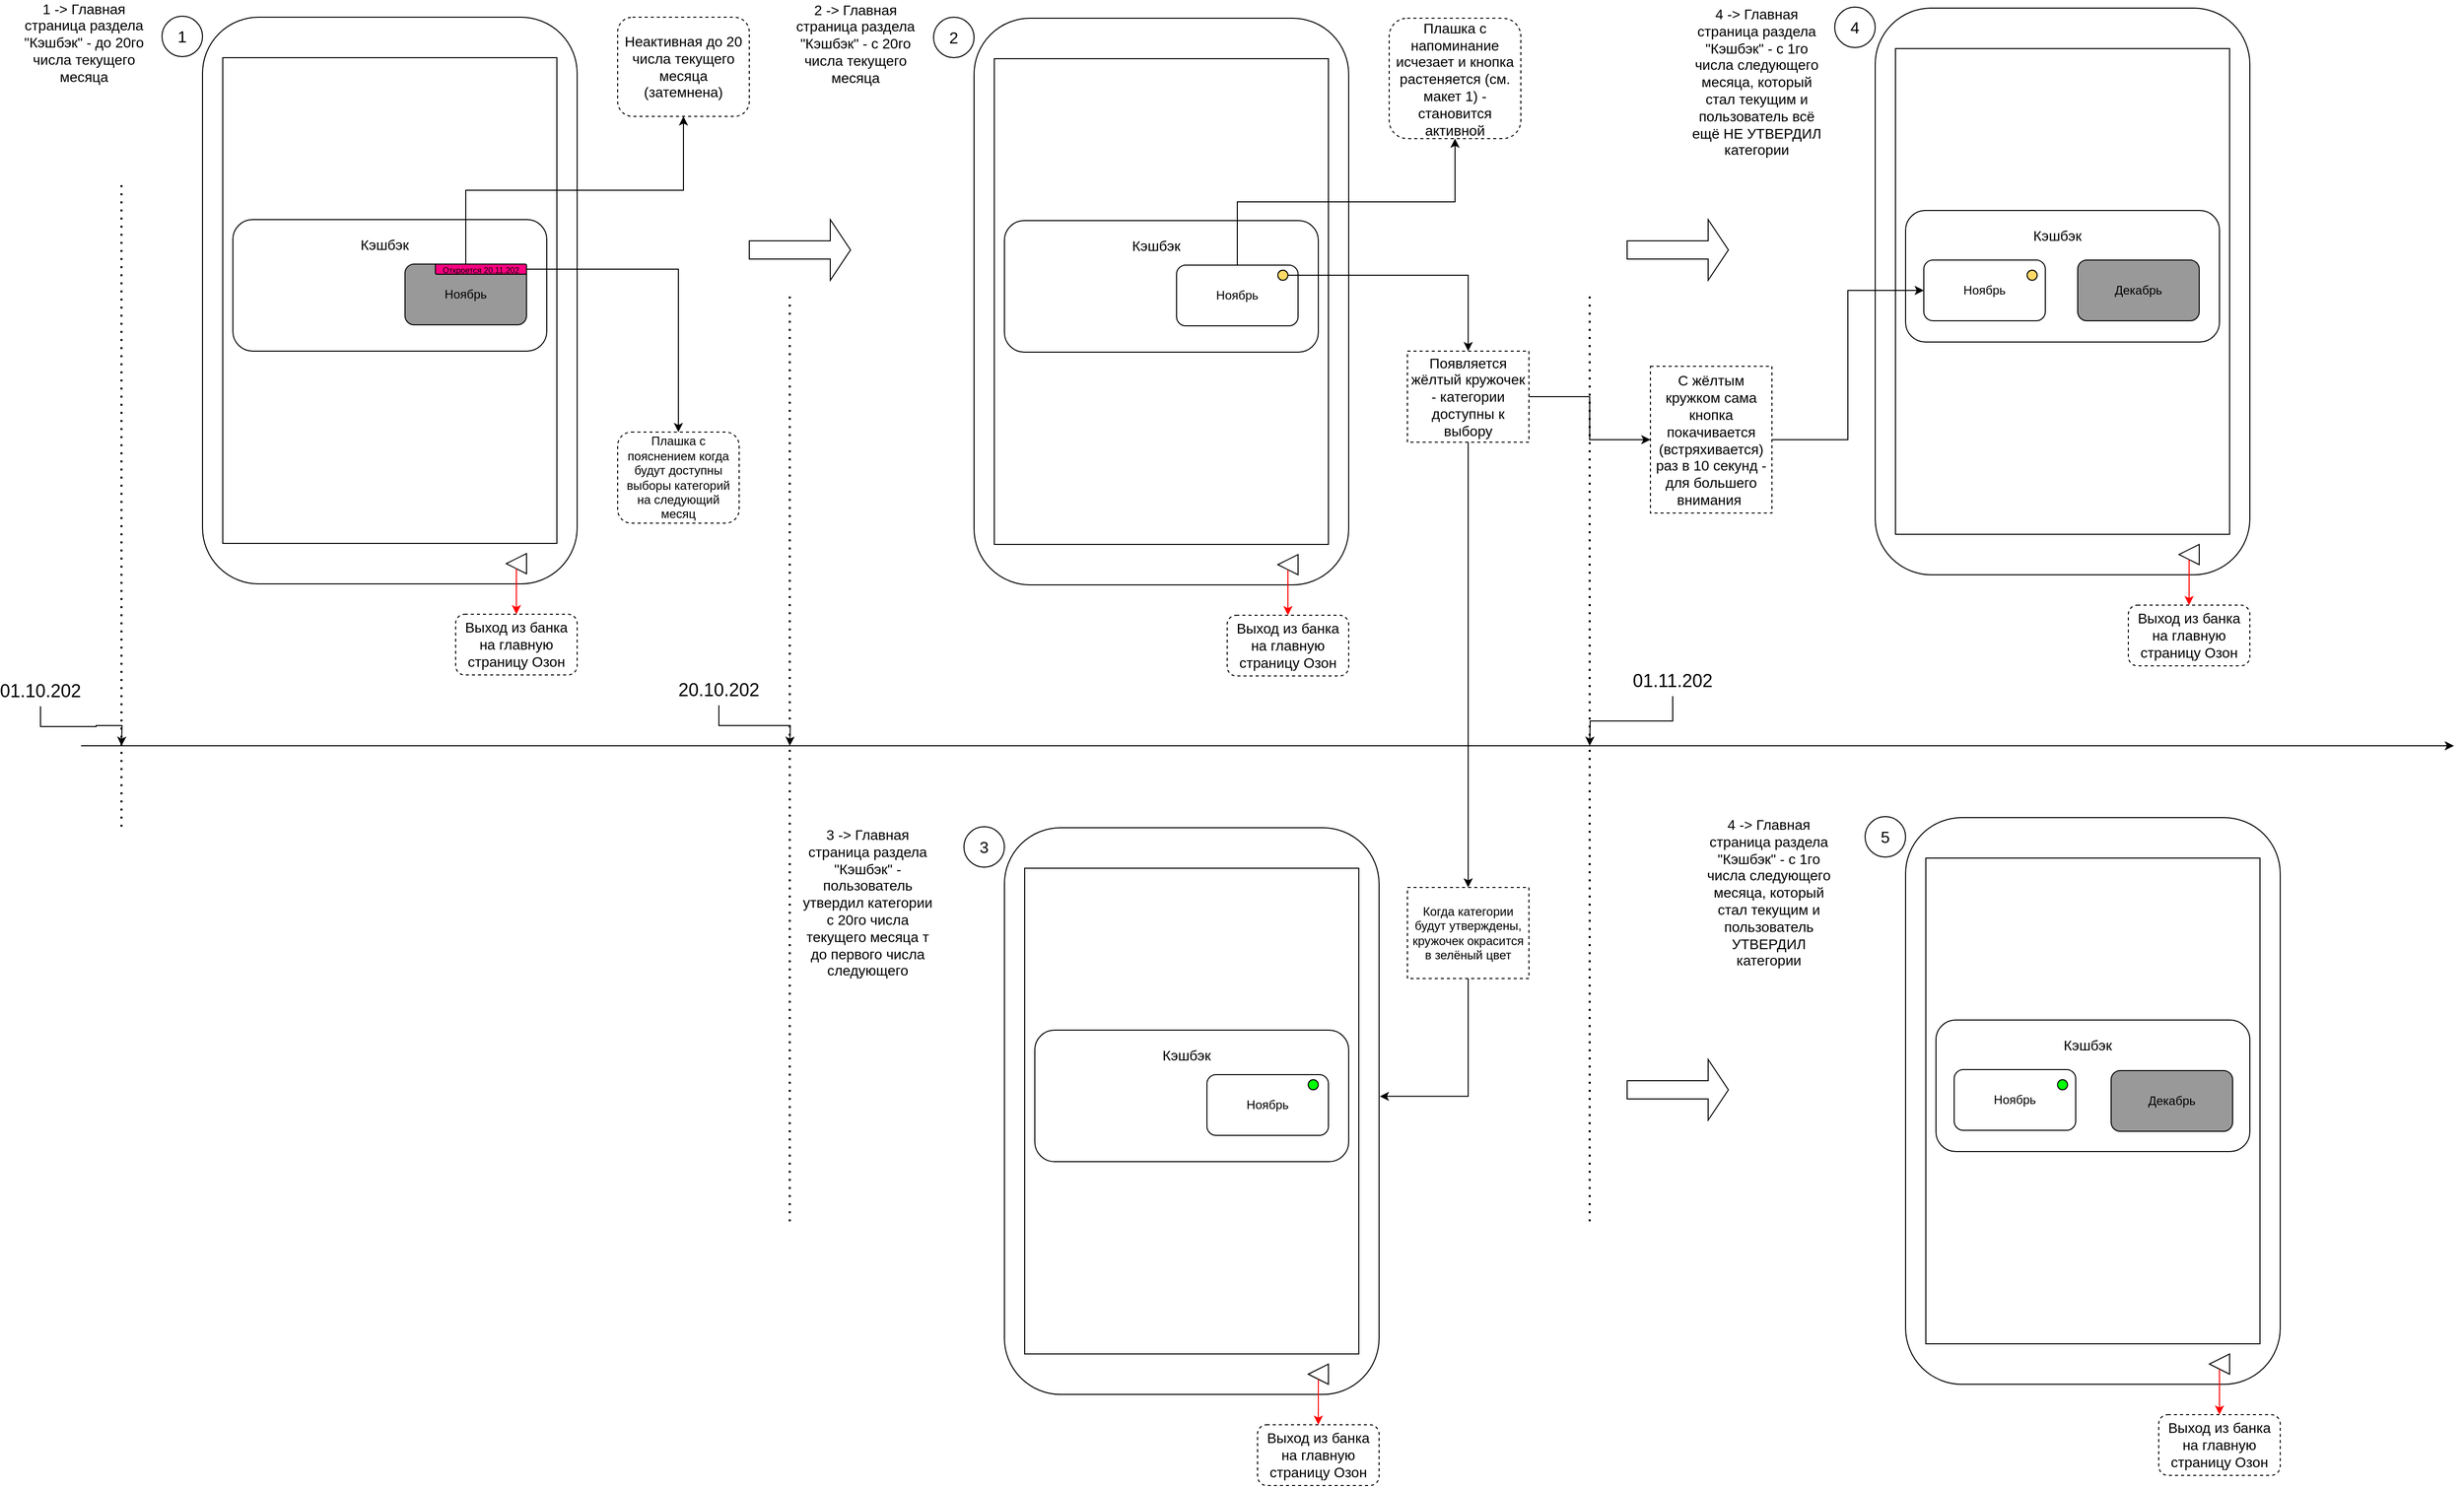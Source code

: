 <mxfile version="24.7.17">
  <diagram name="Page-1" id="li09qqb5fwVE3tS7wrpL">
    <mxGraphModel dx="1609" dy="982" grid="1" gridSize="10" guides="1" tooltips="1" connect="1" arrows="1" fold="1" page="1" pageScale="1" pageWidth="850" pageHeight="1100" math="0" shadow="0">
      <root>
        <mxCell id="0" />
        <mxCell id="1" parent="0" />
        <mxCell id="urL8BZHNpoyfXsBZfCev-18" value="" style="group" parent="1" vertex="1" connectable="0">
          <mxGeometry x="240" y="40" width="370" height="560" as="geometry" />
        </mxCell>
        <mxCell id="urL8BZHNpoyfXsBZfCev-15" value="" style="rounded=1;whiteSpace=wrap;html=1;" parent="urL8BZHNpoyfXsBZfCev-18" vertex="1">
          <mxGeometry width="370" height="560" as="geometry" />
        </mxCell>
        <mxCell id="urL8BZHNpoyfXsBZfCev-17" value="" style="rounded=0;whiteSpace=wrap;html=1;" parent="urL8BZHNpoyfXsBZfCev-18" vertex="1">
          <mxGeometry x="20" y="40" width="330" height="480" as="geometry" />
        </mxCell>
        <mxCell id="urL8BZHNpoyfXsBZfCev-19" value="" style="rounded=1;whiteSpace=wrap;html=1;" parent="urL8BZHNpoyfXsBZfCev-18" vertex="1">
          <mxGeometry x="30" y="200" width="310" height="130" as="geometry" />
        </mxCell>
        <mxCell id="urL8BZHNpoyfXsBZfCev-21" value="Ноябрь" style="rounded=1;whiteSpace=wrap;html=1;fillColor=#999999;" parent="urL8BZHNpoyfXsBZfCev-18" vertex="1">
          <mxGeometry x="200" y="244" width="120" height="60" as="geometry" />
        </mxCell>
        <mxCell id="urL8BZHNpoyfXsBZfCev-22" value="&lt;font style=&quot;font-size: 14px;&quot;&gt;Кэшбэк&lt;/font&gt;" style="text;html=1;align=center;verticalAlign=middle;whiteSpace=wrap;rounded=0;" parent="urL8BZHNpoyfXsBZfCev-18" vertex="1">
          <mxGeometry x="150" y="210" width="60" height="30" as="geometry" />
        </mxCell>
        <mxCell id="_k14NOsf7yQXFgDvM924-61" value="" style="triangle;whiteSpace=wrap;html=1;rotation=-180;" parent="urL8BZHNpoyfXsBZfCev-18" vertex="1">
          <mxGeometry x="300" y="530" width="20" height="20" as="geometry" />
        </mxCell>
        <mxCell id="OY-_izu9chUP1zv7eODz-16" value="&lt;font style=&quot;font-size: 8px;&quot;&gt;Откроется 20.11.202&lt;/font&gt;" style="rounded=1;whiteSpace=wrap;html=1;fillColor=#FF0080;" vertex="1" parent="urL8BZHNpoyfXsBZfCev-18">
          <mxGeometry x="230" y="244" width="90" height="10" as="geometry" />
        </mxCell>
        <mxCell id="_k14NOsf7yQXFgDvM924-3" value="&lt;font style=&quot;font-size: 14px;&quot;&gt;Неактивная до 20 числа текущего месяца (затемнена)&lt;/font&gt;" style="whiteSpace=wrap;html=1;rounded=1;dashed=1;" parent="1" vertex="1">
          <mxGeometry x="650" y="40" width="130" height="98" as="geometry" />
        </mxCell>
        <mxCell id="_k14NOsf7yQXFgDvM924-51" value="&lt;font size=&quot;3&quot;&gt;1&lt;/font&gt;" style="ellipse;whiteSpace=wrap;html=1;aspect=fixed;" parent="1" vertex="1">
          <mxGeometry x="200" y="39" width="40" height="40" as="geometry" />
        </mxCell>
        <mxCell id="_k14NOsf7yQXFgDvM924-62" value="&lt;font style=&quot;font-size: 14px;&quot;&gt;Выход из банка на главную страницу Озон&lt;/font&gt;" style="rounded=1;whiteSpace=wrap;html=1;dashed=1;" parent="1" vertex="1">
          <mxGeometry x="490" y="630" width="120" height="60" as="geometry" />
        </mxCell>
        <mxCell id="_k14NOsf7yQXFgDvM924-63" value="" style="edgeStyle=orthogonalEdgeStyle;rounded=0;orthogonalLoop=1;jettySize=auto;html=1;strokeColor=#FF0000;" parent="1" source="_k14NOsf7yQXFgDvM924-61" target="_k14NOsf7yQXFgDvM924-62" edge="1">
          <mxGeometry relative="1" as="geometry" />
        </mxCell>
        <mxCell id="N-lE7uRC2UTWvSIOL3Zv-2" value="&lt;font style=&quot;font-size: 14px;&quot;&gt;1 -&amp;gt; Главная страница раздела &quot;Кэшбэк&quot; - до 20го числа текущего месяца&lt;/font&gt;" style="text;html=1;align=center;verticalAlign=middle;whiteSpace=wrap;rounded=0;" parent="1" vertex="1">
          <mxGeometry x="58" y="40" width="130" height="50" as="geometry" />
        </mxCell>
        <mxCell id="-8ZC4G40E2ZAS9f_rzPk-12" style="edgeStyle=orthogonalEdgeStyle;rounded=0;orthogonalLoop=1;jettySize=auto;html=1;exitX=0.5;exitY=0;exitDx=0;exitDy=0;entryX=0.5;entryY=1;entryDx=0;entryDy=0;" parent="1" source="urL8BZHNpoyfXsBZfCev-21" target="_k14NOsf7yQXFgDvM924-3" edge="1">
          <mxGeometry relative="1" as="geometry" />
        </mxCell>
        <mxCell id="OY-_izu9chUP1zv7eODz-3" value="" style="group" vertex="1" connectable="0" parent="1">
          <mxGeometry x="1002" y="41" width="370" height="560" as="geometry" />
        </mxCell>
        <mxCell id="OY-_izu9chUP1zv7eODz-4" value="" style="rounded=1;whiteSpace=wrap;html=1;" vertex="1" parent="OY-_izu9chUP1zv7eODz-3">
          <mxGeometry width="370" height="560" as="geometry" />
        </mxCell>
        <mxCell id="OY-_izu9chUP1zv7eODz-5" value="" style="rounded=0;whiteSpace=wrap;html=1;" vertex="1" parent="OY-_izu9chUP1zv7eODz-3">
          <mxGeometry x="20" y="40" width="330" height="480" as="geometry" />
        </mxCell>
        <mxCell id="OY-_izu9chUP1zv7eODz-6" value="" style="rounded=1;whiteSpace=wrap;html=1;" vertex="1" parent="OY-_izu9chUP1zv7eODz-3">
          <mxGeometry x="30" y="200" width="310" height="130" as="geometry" />
        </mxCell>
        <mxCell id="OY-_izu9chUP1zv7eODz-7" value="Ноябрь" style="rounded=1;whiteSpace=wrap;html=1;" vertex="1" parent="OY-_izu9chUP1zv7eODz-3">
          <mxGeometry x="200" y="244" width="120" height="60" as="geometry" />
        </mxCell>
        <mxCell id="OY-_izu9chUP1zv7eODz-8" value="&lt;font style=&quot;font-size: 14px;&quot;&gt;Кэшбэк&lt;/font&gt;" style="text;html=1;align=center;verticalAlign=middle;whiteSpace=wrap;rounded=0;" vertex="1" parent="OY-_izu9chUP1zv7eODz-3">
          <mxGeometry x="150" y="210" width="60" height="30" as="geometry" />
        </mxCell>
        <mxCell id="OY-_izu9chUP1zv7eODz-9" value="" style="triangle;whiteSpace=wrap;html=1;rotation=-180;" vertex="1" parent="OY-_izu9chUP1zv7eODz-3">
          <mxGeometry x="300" y="530" width="20" height="20" as="geometry" />
        </mxCell>
        <mxCell id="OY-_izu9chUP1zv7eODz-21" value="" style="ellipse;whiteSpace=wrap;html=1;aspect=fixed;fillColor=#FFD966;" vertex="1" parent="OY-_izu9chUP1zv7eODz-3">
          <mxGeometry x="300" y="249" width="10" height="10" as="geometry" />
        </mxCell>
        <mxCell id="OY-_izu9chUP1zv7eODz-10" value="&lt;font style=&quot;font-size: 14px;&quot;&gt;Плашка с напоминание исчезает и кнопка растеняется (см. макет 1) - становится активной&lt;/font&gt;" style="whiteSpace=wrap;html=1;rounded=1;dashed=1;" vertex="1" parent="1">
          <mxGeometry x="1412" y="41" width="130" height="119" as="geometry" />
        </mxCell>
        <mxCell id="OY-_izu9chUP1zv7eODz-11" value="&lt;font size=&quot;3&quot;&gt;2&lt;/font&gt;" style="ellipse;whiteSpace=wrap;html=1;aspect=fixed;" vertex="1" parent="1">
          <mxGeometry x="962" y="40" width="40" height="40" as="geometry" />
        </mxCell>
        <mxCell id="OY-_izu9chUP1zv7eODz-12" value="&lt;font style=&quot;font-size: 14px;&quot;&gt;Выход из банка на главную страницу Озон&lt;/font&gt;" style="rounded=1;whiteSpace=wrap;html=1;dashed=1;" vertex="1" parent="1">
          <mxGeometry x="1252" y="631" width="120" height="60" as="geometry" />
        </mxCell>
        <mxCell id="OY-_izu9chUP1zv7eODz-13" value="" style="edgeStyle=orthogonalEdgeStyle;rounded=0;orthogonalLoop=1;jettySize=auto;html=1;strokeColor=#FF0000;" edge="1" parent="1" source="OY-_izu9chUP1zv7eODz-9" target="OY-_izu9chUP1zv7eODz-12">
          <mxGeometry relative="1" as="geometry" />
        </mxCell>
        <mxCell id="OY-_izu9chUP1zv7eODz-14" value="&lt;font style=&quot;font-size: 14px;&quot;&gt;2 -&amp;gt; Главная страница раздела &quot;Кэшбэк&quot; - с 20го числа текущего месяца&lt;/font&gt;" style="text;html=1;align=center;verticalAlign=middle;whiteSpace=wrap;rounded=0;" vertex="1" parent="1">
          <mxGeometry x="820" y="41" width="130" height="50" as="geometry" />
        </mxCell>
        <mxCell id="OY-_izu9chUP1zv7eODz-15" style="edgeStyle=orthogonalEdgeStyle;rounded=0;orthogonalLoop=1;jettySize=auto;html=1;exitX=0.5;exitY=0;exitDx=0;exitDy=0;entryX=0.5;entryY=1;entryDx=0;entryDy=0;" edge="1" parent="1" source="OY-_izu9chUP1zv7eODz-7" target="OY-_izu9chUP1zv7eODz-10">
          <mxGeometry relative="1" as="geometry" />
        </mxCell>
        <mxCell id="OY-_izu9chUP1zv7eODz-17" value="Плашка с пояснением когда будут доступны выборы категорий на следующий месяц" style="whiteSpace=wrap;html=1;fillColor=#FFFFFF;rounded=1;dashed=1;" vertex="1" parent="1">
          <mxGeometry x="650" y="450" width="120" height="90" as="geometry" />
        </mxCell>
        <mxCell id="OY-_izu9chUP1zv7eODz-18" value="" style="edgeStyle=orthogonalEdgeStyle;rounded=0;orthogonalLoop=1;jettySize=auto;html=1;" edge="1" parent="1" source="OY-_izu9chUP1zv7eODz-16" target="OY-_izu9chUP1zv7eODz-17">
          <mxGeometry relative="1" as="geometry" />
        </mxCell>
        <mxCell id="OY-_izu9chUP1zv7eODz-20" value="" style="shape=singleArrow;whiteSpace=wrap;html=1;" vertex="1" parent="1">
          <mxGeometry x="780" y="240" width="100" height="60" as="geometry" />
        </mxCell>
        <mxCell id="OY-_izu9chUP1zv7eODz-26" value="" style="edgeStyle=orthogonalEdgeStyle;rounded=0;orthogonalLoop=1;jettySize=auto;html=1;" edge="1" parent="1" source="OY-_izu9chUP1zv7eODz-22" target="OY-_izu9chUP1zv7eODz-25">
          <mxGeometry relative="1" as="geometry" />
        </mxCell>
        <mxCell id="OY-_izu9chUP1zv7eODz-91" value="" style="edgeStyle=orthogonalEdgeStyle;rounded=0;orthogonalLoop=1;jettySize=auto;html=1;" edge="1" parent="1" source="OY-_izu9chUP1zv7eODz-22" target="OY-_izu9chUP1zv7eODz-90">
          <mxGeometry relative="1" as="geometry" />
        </mxCell>
        <mxCell id="OY-_izu9chUP1zv7eODz-22" value="&lt;font style=&quot;font-size: 14px;&quot;&gt;Появляется жёлтый кружочек - категории доступ&lt;span style=&quot;background-color: initial;&quot;&gt;ны к выбору&lt;/span&gt;&lt;/font&gt;" style="whiteSpace=wrap;html=1;fillColor=#FFFFFF;dashed=1;" vertex="1" parent="1">
          <mxGeometry x="1430" y="370" width="120" height="90" as="geometry" />
        </mxCell>
        <mxCell id="OY-_izu9chUP1zv7eODz-23" value="" style="edgeStyle=orthogonalEdgeStyle;rounded=0;orthogonalLoop=1;jettySize=auto;html=1;" edge="1" parent="1" source="OY-_izu9chUP1zv7eODz-21" target="OY-_izu9chUP1zv7eODz-22">
          <mxGeometry relative="1" as="geometry" />
        </mxCell>
        <mxCell id="OY-_izu9chUP1zv7eODz-24" value="" style="shape=singleArrow;whiteSpace=wrap;html=1;" vertex="1" parent="1">
          <mxGeometry x="1647" y="240" width="100" height="60" as="geometry" />
        </mxCell>
        <mxCell id="OY-_izu9chUP1zv7eODz-25" value="Когда категории будут утверждены, кружочек окрасится в зелёный цвет" style="whiteSpace=wrap;html=1;fillColor=#FFFFFF;dashed=1;" vertex="1" parent="1">
          <mxGeometry x="1430" y="900" width="120" height="90" as="geometry" />
        </mxCell>
        <mxCell id="OY-_izu9chUP1zv7eODz-27" value="" style="group" vertex="1" connectable="0" parent="1">
          <mxGeometry x="1032" y="841" width="370" height="560" as="geometry" />
        </mxCell>
        <mxCell id="OY-_izu9chUP1zv7eODz-28" value="" style="rounded=1;whiteSpace=wrap;html=1;" vertex="1" parent="OY-_izu9chUP1zv7eODz-27">
          <mxGeometry width="370" height="560" as="geometry" />
        </mxCell>
        <mxCell id="OY-_izu9chUP1zv7eODz-29" value="" style="rounded=0;whiteSpace=wrap;html=1;" vertex="1" parent="OY-_izu9chUP1zv7eODz-27">
          <mxGeometry x="20" y="40" width="330" height="480" as="geometry" />
        </mxCell>
        <mxCell id="OY-_izu9chUP1zv7eODz-30" value="" style="rounded=1;whiteSpace=wrap;html=1;" vertex="1" parent="OY-_izu9chUP1zv7eODz-27">
          <mxGeometry x="30" y="200" width="310" height="130" as="geometry" />
        </mxCell>
        <mxCell id="OY-_izu9chUP1zv7eODz-31" value="Ноябрь" style="rounded=1;whiteSpace=wrap;html=1;" vertex="1" parent="OY-_izu9chUP1zv7eODz-27">
          <mxGeometry x="200" y="244" width="120" height="60" as="geometry" />
        </mxCell>
        <mxCell id="OY-_izu9chUP1zv7eODz-32" value="&lt;font style=&quot;font-size: 14px;&quot;&gt;Кэшбэк&lt;/font&gt;" style="text;html=1;align=center;verticalAlign=middle;whiteSpace=wrap;rounded=0;" vertex="1" parent="OY-_izu9chUP1zv7eODz-27">
          <mxGeometry x="150" y="210" width="60" height="30" as="geometry" />
        </mxCell>
        <mxCell id="OY-_izu9chUP1zv7eODz-33" value="" style="triangle;whiteSpace=wrap;html=1;rotation=-180;" vertex="1" parent="OY-_izu9chUP1zv7eODz-27">
          <mxGeometry x="300" y="530" width="20" height="20" as="geometry" />
        </mxCell>
        <mxCell id="OY-_izu9chUP1zv7eODz-34" value="" style="ellipse;whiteSpace=wrap;html=1;aspect=fixed;fillColor=#00FF00;" vertex="1" parent="OY-_izu9chUP1zv7eODz-27">
          <mxGeometry x="300" y="249" width="10" height="10" as="geometry" />
        </mxCell>
        <mxCell id="OY-_izu9chUP1zv7eODz-35" value="&lt;font size=&quot;3&quot;&gt;3&lt;/font&gt;" style="ellipse;whiteSpace=wrap;html=1;aspect=fixed;" vertex="1" parent="1">
          <mxGeometry x="992" y="840" width="40" height="40" as="geometry" />
        </mxCell>
        <mxCell id="OY-_izu9chUP1zv7eODz-36" value="&lt;font style=&quot;font-size: 14px;&quot;&gt;Выход из банка на главную страницу Озон&lt;/font&gt;" style="rounded=1;whiteSpace=wrap;html=1;dashed=1;" vertex="1" parent="1">
          <mxGeometry x="1282" y="1431" width="120" height="60" as="geometry" />
        </mxCell>
        <mxCell id="OY-_izu9chUP1zv7eODz-37" value="" style="edgeStyle=orthogonalEdgeStyle;rounded=0;orthogonalLoop=1;jettySize=auto;html=1;strokeColor=#FF0000;" edge="1" parent="1" source="OY-_izu9chUP1zv7eODz-33" target="OY-_izu9chUP1zv7eODz-36">
          <mxGeometry relative="1" as="geometry" />
        </mxCell>
        <mxCell id="OY-_izu9chUP1zv7eODz-38" value="&lt;font style=&quot;font-size: 14px;&quot;&gt;3 -&amp;gt; Главная страница раздела &quot;Кэшбэк&quot; - пользователь утвердил категории с 20го числа текущего месяца т до первого числа следующего&lt;/font&gt;" style="text;html=1;align=center;verticalAlign=middle;whiteSpace=wrap;rounded=0;" vertex="1" parent="1">
          <mxGeometry x="832" y="890" width="130" height="50" as="geometry" />
        </mxCell>
        <mxCell id="OY-_izu9chUP1zv7eODz-39" style="edgeStyle=orthogonalEdgeStyle;rounded=0;orthogonalLoop=1;jettySize=auto;html=1;exitX=0.5;exitY=1;exitDx=0;exitDy=0;entryX=1.002;entryY=0.474;entryDx=0;entryDy=0;entryPerimeter=0;" edge="1" parent="1" source="OY-_izu9chUP1zv7eODz-25" target="OY-_izu9chUP1zv7eODz-28">
          <mxGeometry relative="1" as="geometry" />
        </mxCell>
        <mxCell id="OY-_izu9chUP1zv7eODz-40" value="" style="shape=singleArrow;whiteSpace=wrap;html=1;" vertex="1" parent="1">
          <mxGeometry x="1647" y="1070" width="100" height="60" as="geometry" />
        </mxCell>
        <mxCell id="OY-_izu9chUP1zv7eODz-41" value="" style="group" vertex="1" connectable="0" parent="1">
          <mxGeometry x="1892" y="31" width="370" height="560" as="geometry" />
        </mxCell>
        <mxCell id="OY-_izu9chUP1zv7eODz-42" value="" style="rounded=1;whiteSpace=wrap;html=1;" vertex="1" parent="OY-_izu9chUP1zv7eODz-41">
          <mxGeometry width="370" height="560" as="geometry" />
        </mxCell>
        <mxCell id="OY-_izu9chUP1zv7eODz-43" value="" style="rounded=0;whiteSpace=wrap;html=1;" vertex="1" parent="OY-_izu9chUP1zv7eODz-41">
          <mxGeometry x="20" y="40" width="330" height="480" as="geometry" />
        </mxCell>
        <mxCell id="OY-_izu9chUP1zv7eODz-44" value="" style="rounded=1;whiteSpace=wrap;html=1;" vertex="1" parent="OY-_izu9chUP1zv7eODz-41">
          <mxGeometry x="30" y="200" width="310" height="130" as="geometry" />
        </mxCell>
        <mxCell id="OY-_izu9chUP1zv7eODz-45" value="Ноябрь" style="rounded=1;whiteSpace=wrap;html=1;" vertex="1" parent="OY-_izu9chUP1zv7eODz-41">
          <mxGeometry x="48" y="249" width="120" height="60" as="geometry" />
        </mxCell>
        <mxCell id="OY-_izu9chUP1zv7eODz-46" value="&lt;font style=&quot;font-size: 14px;&quot;&gt;Кэшбэк&lt;/font&gt;" style="text;html=1;align=center;verticalAlign=middle;whiteSpace=wrap;rounded=0;" vertex="1" parent="OY-_izu9chUP1zv7eODz-41">
          <mxGeometry x="150" y="210" width="60" height="30" as="geometry" />
        </mxCell>
        <mxCell id="OY-_izu9chUP1zv7eODz-47" value="" style="triangle;whiteSpace=wrap;html=1;rotation=-180;" vertex="1" parent="OY-_izu9chUP1zv7eODz-41">
          <mxGeometry x="300" y="530" width="20" height="20" as="geometry" />
        </mxCell>
        <mxCell id="OY-_izu9chUP1zv7eODz-48" value="" style="ellipse;whiteSpace=wrap;html=1;aspect=fixed;fillColor=#FFD966;" vertex="1" parent="OY-_izu9chUP1zv7eODz-41">
          <mxGeometry x="150" y="259" width="10" height="10" as="geometry" />
        </mxCell>
        <mxCell id="OY-_izu9chUP1zv7eODz-65" value="Декабрь" style="rounded=1;whiteSpace=wrap;html=1;fillColor=#999999;" vertex="1" parent="OY-_izu9chUP1zv7eODz-41">
          <mxGeometry x="200" y="249" width="120" height="60" as="geometry" />
        </mxCell>
        <mxCell id="OY-_izu9chUP1zv7eODz-49" value="&lt;font size=&quot;3&quot;&gt;4&lt;/font&gt;" style="ellipse;whiteSpace=wrap;html=1;aspect=fixed;" vertex="1" parent="1">
          <mxGeometry x="1852" y="30" width="40" height="40" as="geometry" />
        </mxCell>
        <mxCell id="OY-_izu9chUP1zv7eODz-50" value="&lt;font style=&quot;font-size: 14px;&quot;&gt;Выход из банка на главную страницу Озон&lt;/font&gt;" style="rounded=1;whiteSpace=wrap;html=1;dashed=1;" vertex="1" parent="1">
          <mxGeometry x="2142" y="621" width="120" height="60" as="geometry" />
        </mxCell>
        <mxCell id="OY-_izu9chUP1zv7eODz-51" value="" style="edgeStyle=orthogonalEdgeStyle;rounded=0;orthogonalLoop=1;jettySize=auto;html=1;strokeColor=#FF0000;" edge="1" parent="1" source="OY-_izu9chUP1zv7eODz-47" target="OY-_izu9chUP1zv7eODz-50">
          <mxGeometry relative="1" as="geometry" />
        </mxCell>
        <mxCell id="OY-_izu9chUP1zv7eODz-52" value="&lt;font style=&quot;font-size: 14px;&quot;&gt;4 -&amp;gt; Главная страница раздела &quot;Кэшбэк&quot; - с 1го числа следующего месяца, который стал текущим и пользователь всё ещё НЕ УТВЕРДИЛ категории&lt;/font&gt;" style="text;html=1;align=center;verticalAlign=middle;whiteSpace=wrap;rounded=0;" vertex="1" parent="1">
          <mxGeometry x="1710" y="79" width="130" height="50" as="geometry" />
        </mxCell>
        <mxCell id="OY-_izu9chUP1zv7eODz-53" value="" style="group" vertex="1" connectable="0" parent="1">
          <mxGeometry x="1922" y="831" width="370" height="560" as="geometry" />
        </mxCell>
        <mxCell id="OY-_izu9chUP1zv7eODz-54" value="" style="rounded=1;whiteSpace=wrap;html=1;" vertex="1" parent="OY-_izu9chUP1zv7eODz-53">
          <mxGeometry width="370" height="560" as="geometry" />
        </mxCell>
        <mxCell id="OY-_izu9chUP1zv7eODz-55" value="" style="rounded=0;whiteSpace=wrap;html=1;" vertex="1" parent="OY-_izu9chUP1zv7eODz-53">
          <mxGeometry x="20" y="40" width="330" height="480" as="geometry" />
        </mxCell>
        <mxCell id="OY-_izu9chUP1zv7eODz-56" value="" style="rounded=1;whiteSpace=wrap;html=1;" vertex="1" parent="OY-_izu9chUP1zv7eODz-53">
          <mxGeometry x="30" y="200" width="310" height="130" as="geometry" />
        </mxCell>
        <mxCell id="OY-_izu9chUP1zv7eODz-57" value="Ноябрь" style="rounded=1;whiteSpace=wrap;html=1;" vertex="1" parent="OY-_izu9chUP1zv7eODz-53">
          <mxGeometry x="48" y="249" width="120" height="60" as="geometry" />
        </mxCell>
        <mxCell id="OY-_izu9chUP1zv7eODz-58" value="&lt;font style=&quot;font-size: 14px;&quot;&gt;Кэшбэк&lt;/font&gt;" style="text;html=1;align=center;verticalAlign=middle;whiteSpace=wrap;rounded=0;" vertex="1" parent="OY-_izu9chUP1zv7eODz-53">
          <mxGeometry x="150" y="210" width="60" height="30" as="geometry" />
        </mxCell>
        <mxCell id="OY-_izu9chUP1zv7eODz-59" value="" style="triangle;whiteSpace=wrap;html=1;rotation=-180;" vertex="1" parent="OY-_izu9chUP1zv7eODz-53">
          <mxGeometry x="300" y="530" width="20" height="20" as="geometry" />
        </mxCell>
        <mxCell id="OY-_izu9chUP1zv7eODz-60" value="" style="ellipse;whiteSpace=wrap;html=1;aspect=fixed;fillColor=#00FF00;" vertex="1" parent="OY-_izu9chUP1zv7eODz-53">
          <mxGeometry x="150" y="259" width="10" height="10" as="geometry" />
        </mxCell>
        <mxCell id="OY-_izu9chUP1zv7eODz-75" value="Декабрь" style="rounded=1;whiteSpace=wrap;html=1;fillColor=#999999;" vertex="1" parent="OY-_izu9chUP1zv7eODz-53">
          <mxGeometry x="203" y="250" width="120" height="60" as="geometry" />
        </mxCell>
        <mxCell id="OY-_izu9chUP1zv7eODz-61" value="&lt;font size=&quot;3&quot;&gt;5&lt;/font&gt;" style="ellipse;whiteSpace=wrap;html=1;aspect=fixed;" vertex="1" parent="1">
          <mxGeometry x="1882" y="830" width="40" height="40" as="geometry" />
        </mxCell>
        <mxCell id="OY-_izu9chUP1zv7eODz-62" value="&lt;font style=&quot;font-size: 14px;&quot;&gt;Выход из банка на главную страницу Озон&lt;/font&gt;" style="rounded=1;whiteSpace=wrap;html=1;dashed=1;" vertex="1" parent="1">
          <mxGeometry x="2172" y="1421" width="120" height="60" as="geometry" />
        </mxCell>
        <mxCell id="OY-_izu9chUP1zv7eODz-63" value="" style="edgeStyle=orthogonalEdgeStyle;rounded=0;orthogonalLoop=1;jettySize=auto;html=1;strokeColor=#FF0000;" edge="1" parent="1" source="OY-_izu9chUP1zv7eODz-59" target="OY-_izu9chUP1zv7eODz-62">
          <mxGeometry relative="1" as="geometry" />
        </mxCell>
        <mxCell id="OY-_izu9chUP1zv7eODz-64" value="&lt;span style=&quot;font-size: 14px;&quot;&gt;4 -&amp;gt; Главная страница раздела &quot;Кэшбэк&quot; - с 1го числа следующего месяца, который стал текущим и пользователь УТВЕРДИЛ категории&lt;/span&gt;" style="text;html=1;align=center;verticalAlign=middle;whiteSpace=wrap;rounded=0;" vertex="1" parent="1">
          <mxGeometry x="1722" y="880" width="130" height="50" as="geometry" />
        </mxCell>
        <mxCell id="OY-_izu9chUP1zv7eODz-78" value="" style="endArrow=classic;html=1;rounded=0;" edge="1" parent="1">
          <mxGeometry width="50" height="50" relative="1" as="geometry">
            <mxPoint x="120" y="760" as="sourcePoint" />
            <mxPoint x="2463.529" y="760" as="targetPoint" />
          </mxGeometry>
        </mxCell>
        <mxCell id="OY-_izu9chUP1zv7eODz-79" value="" style="endArrow=none;dashed=1;html=1;dashPattern=1 3;strokeWidth=2;rounded=0;" edge="1" parent="1">
          <mxGeometry width="50" height="50" relative="1" as="geometry">
            <mxPoint x="160" y="840" as="sourcePoint" />
            <mxPoint x="160" y="200" as="targetPoint" />
          </mxGeometry>
        </mxCell>
        <mxCell id="OY-_izu9chUP1zv7eODz-80" value="" style="endArrow=none;dashed=1;html=1;dashPattern=1 3;strokeWidth=2;rounded=0;" edge="1" parent="1">
          <mxGeometry width="50" height="50" relative="1" as="geometry">
            <mxPoint x="820" y="1230" as="sourcePoint" />
            <mxPoint x="820" y="310" as="targetPoint" />
          </mxGeometry>
        </mxCell>
        <mxCell id="OY-_izu9chUP1zv7eODz-81" value="" style="endArrow=none;dashed=1;html=1;dashPattern=1 3;strokeWidth=2;rounded=0;" edge="1" parent="1">
          <mxGeometry width="50" height="50" relative="1" as="geometry">
            <mxPoint x="1610" y="1230" as="sourcePoint" />
            <mxPoint x="1610" y="310" as="targetPoint" />
          </mxGeometry>
        </mxCell>
        <mxCell id="OY-_izu9chUP1zv7eODz-84" style="edgeStyle=orthogonalEdgeStyle;rounded=0;orthogonalLoop=1;jettySize=auto;html=1;exitX=0.5;exitY=1;exitDx=0;exitDy=0;" edge="1" parent="1" source="OY-_izu9chUP1zv7eODz-82">
          <mxGeometry relative="1" as="geometry">
            <mxPoint x="160.0" y="760" as="targetPoint" />
          </mxGeometry>
        </mxCell>
        <mxCell id="OY-_izu9chUP1zv7eODz-82" value="&lt;font style=&quot;font-size: 18px;&quot;&gt;01.10.202&lt;/font&gt;" style="text;html=1;align=center;verticalAlign=middle;whiteSpace=wrap;rounded=0;" vertex="1" parent="1">
          <mxGeometry x="50" y="691" width="60" height="30" as="geometry" />
        </mxCell>
        <mxCell id="OY-_izu9chUP1zv7eODz-88" style="edgeStyle=orthogonalEdgeStyle;rounded=0;orthogonalLoop=1;jettySize=auto;html=1;exitX=0.5;exitY=1;exitDx=0;exitDy=0;" edge="1" parent="1" source="OY-_izu9chUP1zv7eODz-85">
          <mxGeometry relative="1" as="geometry">
            <mxPoint x="820" y="760" as="targetPoint" />
          </mxGeometry>
        </mxCell>
        <mxCell id="OY-_izu9chUP1zv7eODz-85" value="&lt;font style=&quot;font-size: 18px;&quot;&gt;20.10.202&lt;/font&gt;" style="text;html=1;align=center;verticalAlign=middle;whiteSpace=wrap;rounded=0;" vertex="1" parent="1">
          <mxGeometry x="720" y="690" width="60" height="30" as="geometry" />
        </mxCell>
        <mxCell id="OY-_izu9chUP1zv7eODz-87" style="edgeStyle=orthogonalEdgeStyle;rounded=0;orthogonalLoop=1;jettySize=auto;html=1;exitX=0.5;exitY=1;exitDx=0;exitDy=0;" edge="1" parent="1" source="OY-_izu9chUP1zv7eODz-86">
          <mxGeometry relative="1" as="geometry">
            <mxPoint x="1610" y="760" as="targetPoint" />
          </mxGeometry>
        </mxCell>
        <mxCell id="OY-_izu9chUP1zv7eODz-86" value="&lt;font style=&quot;font-size: 18px;&quot;&gt;01.11.202&lt;/font&gt;" style="text;html=1;align=center;verticalAlign=middle;whiteSpace=wrap;rounded=0;" vertex="1" parent="1">
          <mxGeometry x="1662" y="681" width="60" height="30" as="geometry" />
        </mxCell>
        <mxCell id="OY-_izu9chUP1zv7eODz-92" style="edgeStyle=orthogonalEdgeStyle;rounded=0;orthogonalLoop=1;jettySize=auto;html=1;exitX=1;exitY=0.5;exitDx=0;exitDy=0;entryX=0;entryY=0.5;entryDx=0;entryDy=0;" edge="1" parent="1" source="OY-_izu9chUP1zv7eODz-90" target="OY-_izu9chUP1zv7eODz-45">
          <mxGeometry relative="1" as="geometry" />
        </mxCell>
        <mxCell id="OY-_izu9chUP1zv7eODz-90" value="&lt;font style=&quot;font-size: 14px;&quot;&gt;С жёлтым кружком сама кнопка покачивается (встряхивается) раз в 10 секунд - для большего внимания&amp;nbsp;&lt;/font&gt;" style="whiteSpace=wrap;html=1;fillColor=#FFFFFF;dashed=1;" vertex="1" parent="1">
          <mxGeometry x="1670" y="385" width="120" height="145" as="geometry" />
        </mxCell>
      </root>
    </mxGraphModel>
  </diagram>
</mxfile>
